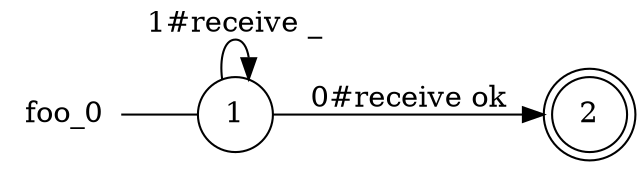 digraph foo_0 {
	rankdir="LR";
	n_0 [label="foo_0", shape="plaintext"];
	n_1 [id="1", shape=circle, label="1"];
	n_0 -> n_1 [arrowhead=none];
	n_2 [id="3", shape=doublecircle, label="2"];

	n_1 -> n_1 [id="[$e|5]", label="1#receive _"];
	n_1 -> n_2 [id="[$e|2]", label="0#receive ok"];
}
